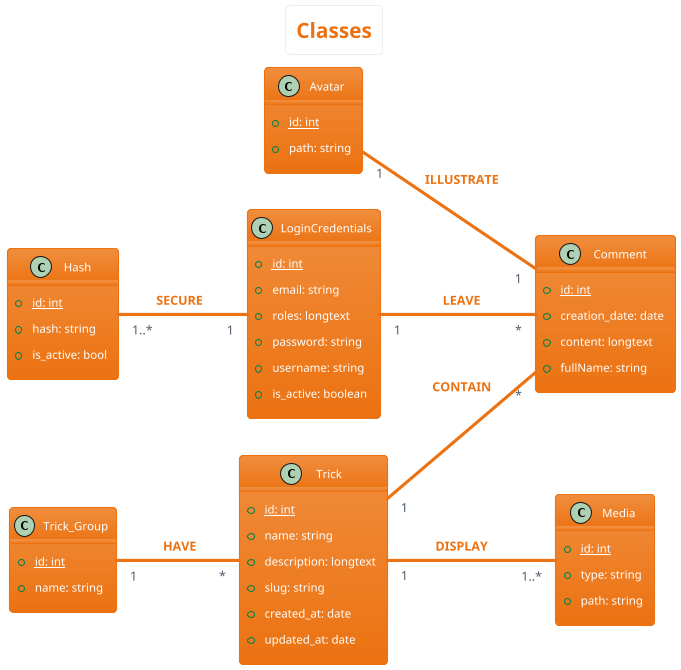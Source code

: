 @startuml classes
left to right direction
skinparam actorStyle Awesome
skinparam ArrowThickness 1
!theme aws-orange
skinparam backgroundcolor White

'Titre'
title Classes

'Comment'
class Comment {
    {static} +id: int
    +creation_date: date
    +content: longtext
    +fullName: string
}

'Trick Group'
class Trick_Group {
    {static} +id: int
    +name: string
}

'Login Credentials'
class LoginCredentials {
    {static} +id: int
    +email: string
    +roles: longtext
    +password: string
    +username: string
    +is_active: boolean
}

'Trick'
class Trick {
    {static} +id: int
    +name: string
    +description: longtext
    +slug: string 
    +created_at: date 
    +updated_at: date
}

'Hash'
class Hash {
    {static} +id: int
    +hash: string
    +is_active: bool 
}

'Media'
class Media {
    {static} +id: int
    +type: string
    +path: string 
}

'Avatar'
class Avatar {
    {static} +id: int
    +path: string
}

'Déroulement'
Hash "1..*" -- "1" LoginCredentials: $warning("SECURE")
Avatar "1" -- "1" Comment : $warning("ILLUSTRATE")
LoginCredentials "1" -- "*" Comment: $warning("LEAVE")
Trick "1" -- "*" Comment: $warning("CONTAIN")
Trick_Group "1" -- "*" Trick: $warning("HAVE")
Trick "1" -- "1..*" Media: $warning("DISPLAY")
@enduml